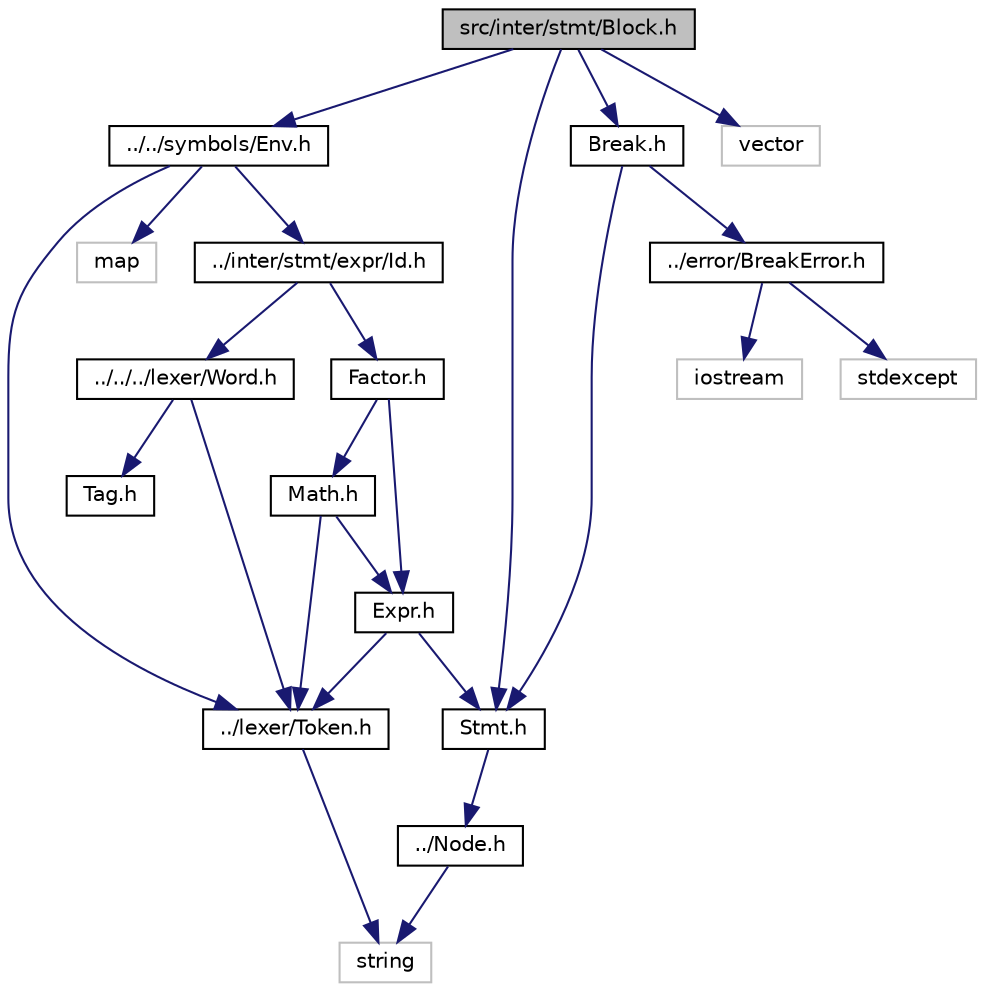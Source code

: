 digraph "src/inter/stmt/Block.h"
{
  edge [fontname="Helvetica",fontsize="10",labelfontname="Helvetica",labelfontsize="10"];
  node [fontname="Helvetica",fontsize="10",shape=record];
  Node0 [label="src/inter/stmt/Block.h",height=0.2,width=0.4,color="black", fillcolor="grey75", style="filled", fontcolor="black"];
  Node0 -> Node1 [color="midnightblue",fontsize="10",style="solid",fontname="Helvetica"];
  Node1 [label="Stmt.h",height=0.2,width=0.4,color="black", fillcolor="white", style="filled",URL="$_stmt_8h.html"];
  Node1 -> Node2 [color="midnightblue",fontsize="10",style="solid",fontname="Helvetica"];
  Node2 [label="../Node.h",height=0.2,width=0.4,color="black", fillcolor="white", style="filled",URL="$_node_8h.html"];
  Node2 -> Node3 [color="midnightblue",fontsize="10",style="solid",fontname="Helvetica"];
  Node3 [label="string",height=0.2,width=0.4,color="grey75", fillcolor="white", style="filled"];
  Node0 -> Node4 [color="midnightblue",fontsize="10",style="solid",fontname="Helvetica"];
  Node4 [label="../../symbols/Env.h",height=0.2,width=0.4,color="black", fillcolor="white", style="filled",URL="$_env_8h.html"];
  Node4 -> Node5 [color="midnightblue",fontsize="10",style="solid",fontname="Helvetica"];
  Node5 [label="map",height=0.2,width=0.4,color="grey75", fillcolor="white", style="filled"];
  Node4 -> Node6 [color="midnightblue",fontsize="10",style="solid",fontname="Helvetica"];
  Node6 [label="../lexer/Token.h",height=0.2,width=0.4,color="black", fillcolor="white", style="filled",URL="$_token_8h.html"];
  Node6 -> Node3 [color="midnightblue",fontsize="10",style="solid",fontname="Helvetica"];
  Node4 -> Node7 [color="midnightblue",fontsize="10",style="solid",fontname="Helvetica"];
  Node7 [label="../inter/stmt/expr/Id.h",height=0.2,width=0.4,color="black", fillcolor="white", style="filled",URL="$_id_8h.html"];
  Node7 -> Node8 [color="midnightblue",fontsize="10",style="solid",fontname="Helvetica"];
  Node8 [label="Factor.h",height=0.2,width=0.4,color="black", fillcolor="white", style="filled",URL="$_factor_8h.html"];
  Node8 -> Node9 [color="midnightblue",fontsize="10",style="solid",fontname="Helvetica"];
  Node9 [label="Expr.h",height=0.2,width=0.4,color="black", fillcolor="white", style="filled",URL="$_expr_8h.html"];
  Node9 -> Node1 [color="midnightblue",fontsize="10",style="solid",fontname="Helvetica"];
  Node9 -> Node6 [color="midnightblue",fontsize="10",style="solid",fontname="Helvetica"];
  Node8 -> Node10 [color="midnightblue",fontsize="10",style="solid",fontname="Helvetica"];
  Node10 [label="Math.h",height=0.2,width=0.4,color="black", fillcolor="white", style="filled",URL="$_math_8h.html"];
  Node10 -> Node6 [color="midnightblue",fontsize="10",style="solid",fontname="Helvetica"];
  Node10 -> Node9 [color="midnightblue",fontsize="10",style="solid",fontname="Helvetica"];
  Node7 -> Node11 [color="midnightblue",fontsize="10",style="solid",fontname="Helvetica"];
  Node11 [label="../../../lexer/Word.h",height=0.2,width=0.4,color="black", fillcolor="white", style="filled",URL="$_word_8h.html"];
  Node11 -> Node6 [color="midnightblue",fontsize="10",style="solid",fontname="Helvetica"];
  Node11 -> Node12 [color="midnightblue",fontsize="10",style="solid",fontname="Helvetica"];
  Node12 [label="Tag.h",height=0.2,width=0.4,color="black", fillcolor="white", style="filled",URL="$_tag_8h.html"];
  Node0 -> Node13 [color="midnightblue",fontsize="10",style="solid",fontname="Helvetica"];
  Node13 [label="Break.h",height=0.2,width=0.4,color="black", fillcolor="white", style="filled",URL="$_break_8h.html"];
  Node13 -> Node1 [color="midnightblue",fontsize="10",style="solid",fontname="Helvetica"];
  Node13 -> Node14 [color="midnightblue",fontsize="10",style="solid",fontname="Helvetica"];
  Node14 [label="../error/BreakError.h",height=0.2,width=0.4,color="black", fillcolor="white", style="filled",URL="$_break_error_8h.html"];
  Node14 -> Node15 [color="midnightblue",fontsize="10",style="solid",fontname="Helvetica"];
  Node15 [label="stdexcept",height=0.2,width=0.4,color="grey75", fillcolor="white", style="filled"];
  Node14 -> Node16 [color="midnightblue",fontsize="10",style="solid",fontname="Helvetica"];
  Node16 [label="iostream",height=0.2,width=0.4,color="grey75", fillcolor="white", style="filled"];
  Node0 -> Node17 [color="midnightblue",fontsize="10",style="solid",fontname="Helvetica"];
  Node17 [label="vector",height=0.2,width=0.4,color="grey75", fillcolor="white", style="filled"];
}

